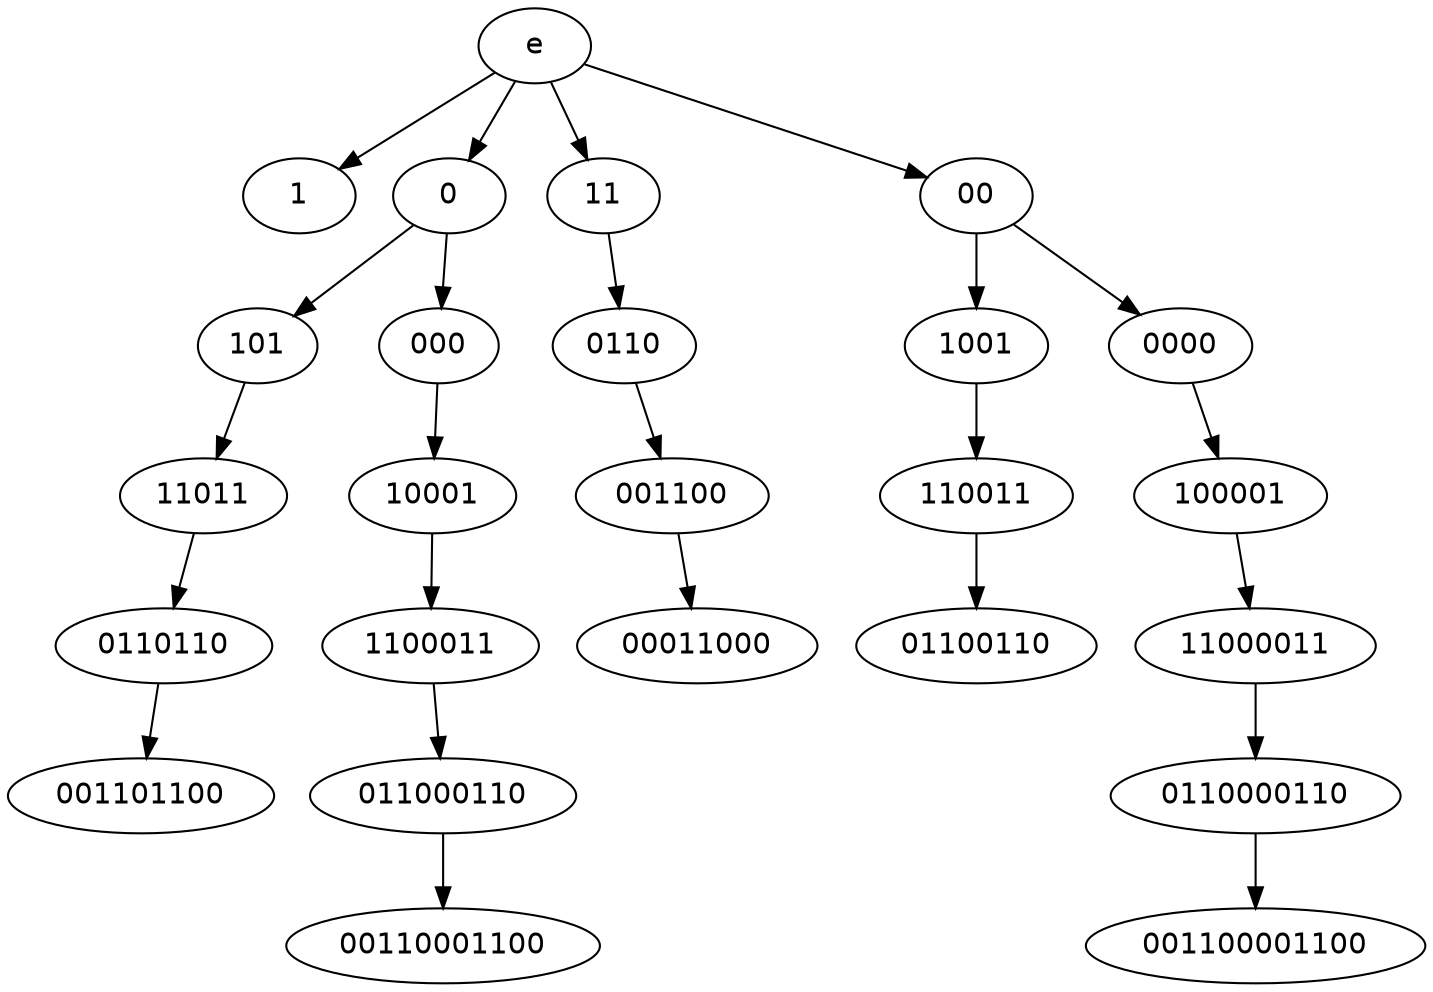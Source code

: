 digraph G {
node [fontname = "DejaVuSans"];
e -> 1;
e -> 0;
e -> 11;
e -> 00;
0 -> 101;
0 -> 000;
101 -> 11011;
11011 -> 0110110;
0110110 -> 001101100;
000 -> 10001;
10001 -> 1100011;
1100011 -> 011000110;
011000110 -> 00110001100;
11 -> 0110;
0110 -> 001100;
001100 -> 00011000;
00 -> 1001;
00 -> 0000;
1001 -> 110011;
110011 -> 01100110;
0000 -> 100001;
100001 -> 11000011;
11000011 -> 0110000110;
0110000110 -> 001100001100;
}

